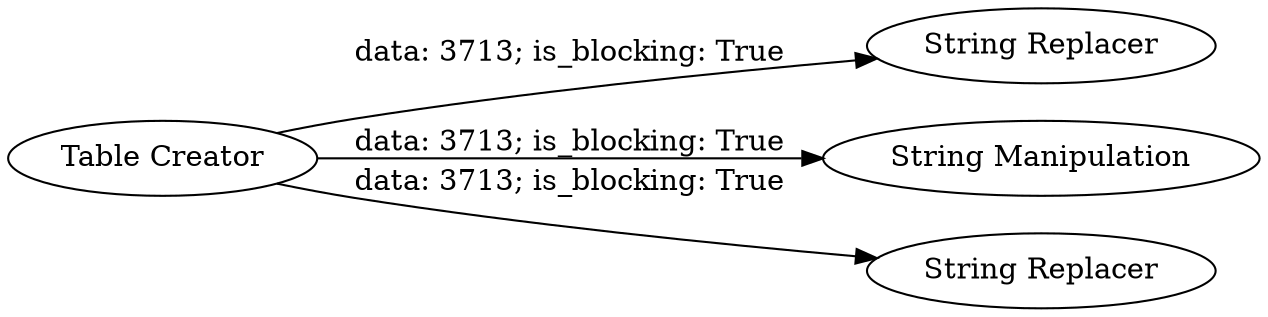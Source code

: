 digraph {
	"-2841577615990349516_30" [label="String Replacer"]
	"-2841577615990349516_31" [label="String Manipulation"]
	"-2841577615990349516_32" [label="String Replacer"]
	"-2841577615990349516_1" [label="Table Creator"]
	"-2841577615990349516_1" -> "-2841577615990349516_30" [label="data: 3713; is_blocking: True"]
	"-2841577615990349516_1" -> "-2841577615990349516_32" [label="data: 3713; is_blocking: True"]
	"-2841577615990349516_1" -> "-2841577615990349516_31" [label="data: 3713; is_blocking: True"]
	rankdir=LR
}
